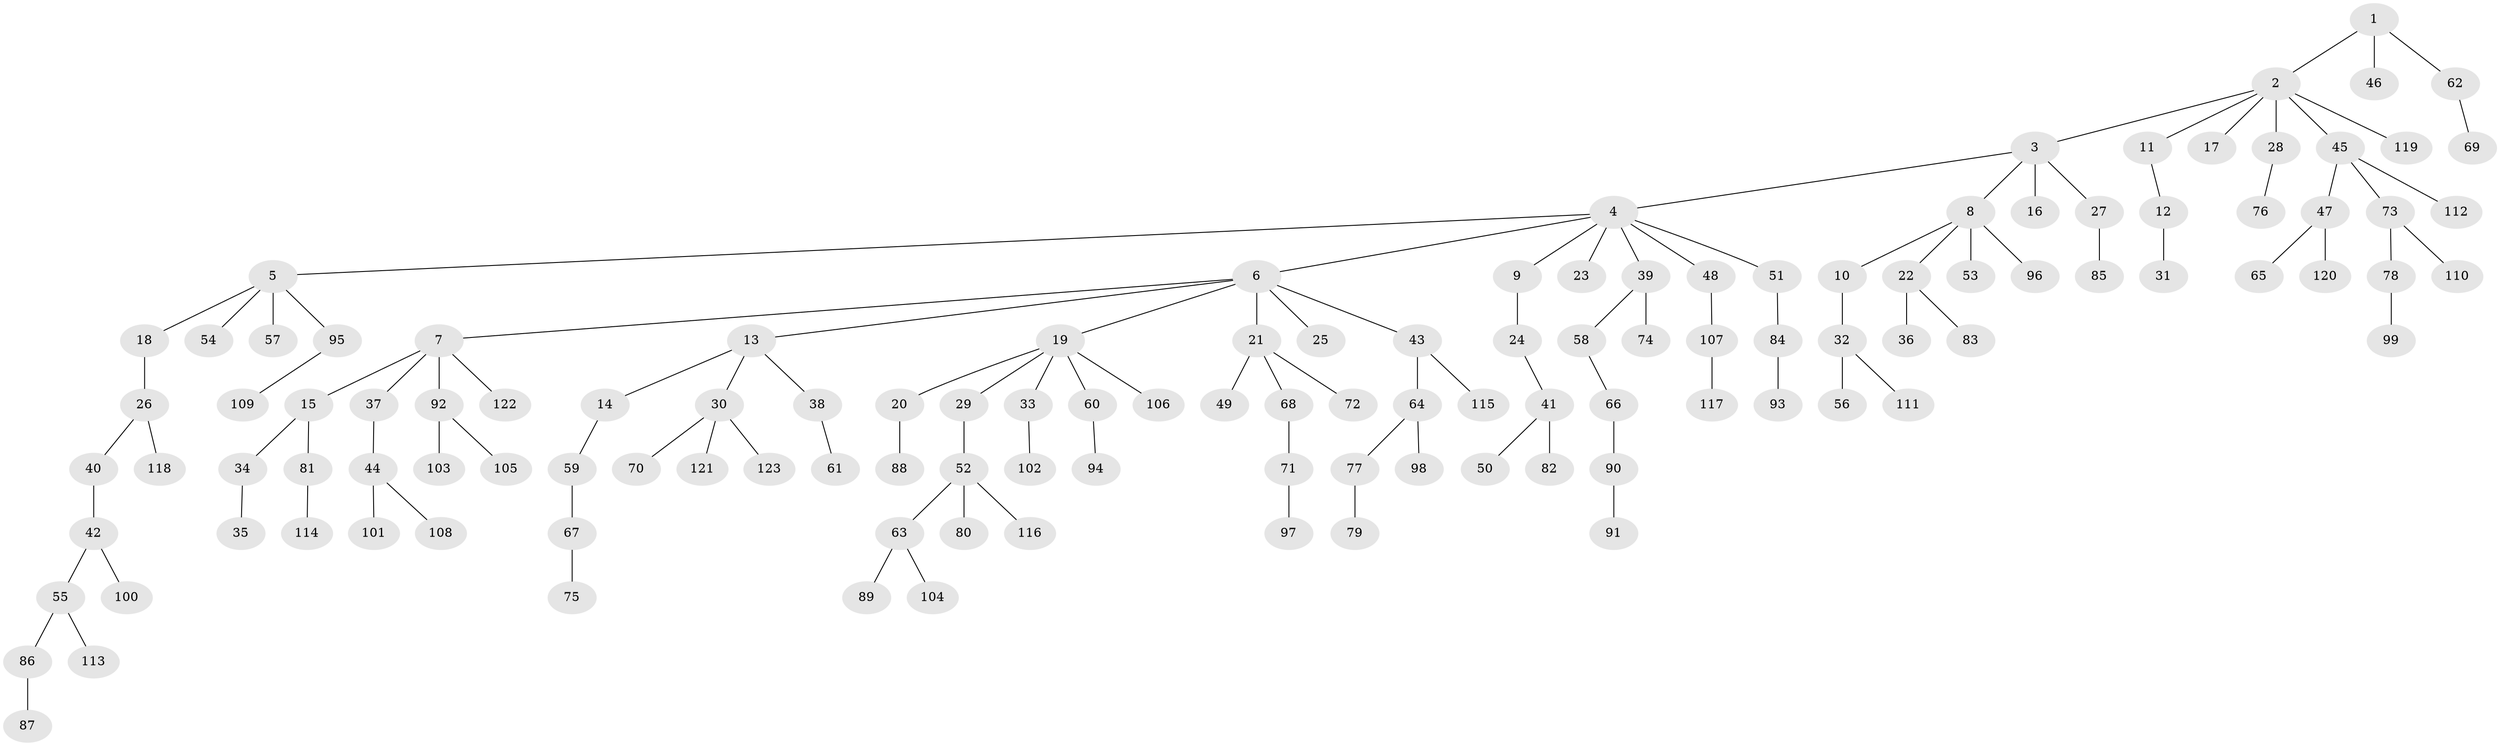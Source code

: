 // coarse degree distribution, {2: 0.3448275862068966, 6: 0.022988505747126436, 4: 0.08045977011494253, 7: 0.011494252873563218, 1: 0.4482758620689655, 3: 0.08045977011494253, 5: 0.011494252873563218}
// Generated by graph-tools (version 1.1) at 2025/51/03/04/25 22:51:47]
// undirected, 123 vertices, 122 edges
graph export_dot {
  node [color=gray90,style=filled];
  1;
  2;
  3;
  4;
  5;
  6;
  7;
  8;
  9;
  10;
  11;
  12;
  13;
  14;
  15;
  16;
  17;
  18;
  19;
  20;
  21;
  22;
  23;
  24;
  25;
  26;
  27;
  28;
  29;
  30;
  31;
  32;
  33;
  34;
  35;
  36;
  37;
  38;
  39;
  40;
  41;
  42;
  43;
  44;
  45;
  46;
  47;
  48;
  49;
  50;
  51;
  52;
  53;
  54;
  55;
  56;
  57;
  58;
  59;
  60;
  61;
  62;
  63;
  64;
  65;
  66;
  67;
  68;
  69;
  70;
  71;
  72;
  73;
  74;
  75;
  76;
  77;
  78;
  79;
  80;
  81;
  82;
  83;
  84;
  85;
  86;
  87;
  88;
  89;
  90;
  91;
  92;
  93;
  94;
  95;
  96;
  97;
  98;
  99;
  100;
  101;
  102;
  103;
  104;
  105;
  106;
  107;
  108;
  109;
  110;
  111;
  112;
  113;
  114;
  115;
  116;
  117;
  118;
  119;
  120;
  121;
  122;
  123;
  1 -- 2;
  1 -- 46;
  1 -- 62;
  2 -- 3;
  2 -- 11;
  2 -- 17;
  2 -- 28;
  2 -- 45;
  2 -- 119;
  3 -- 4;
  3 -- 8;
  3 -- 16;
  3 -- 27;
  4 -- 5;
  4 -- 6;
  4 -- 9;
  4 -- 23;
  4 -- 39;
  4 -- 48;
  4 -- 51;
  5 -- 18;
  5 -- 54;
  5 -- 57;
  5 -- 95;
  6 -- 7;
  6 -- 13;
  6 -- 19;
  6 -- 21;
  6 -- 25;
  6 -- 43;
  7 -- 15;
  7 -- 37;
  7 -- 92;
  7 -- 122;
  8 -- 10;
  8 -- 22;
  8 -- 53;
  8 -- 96;
  9 -- 24;
  10 -- 32;
  11 -- 12;
  12 -- 31;
  13 -- 14;
  13 -- 30;
  13 -- 38;
  14 -- 59;
  15 -- 34;
  15 -- 81;
  18 -- 26;
  19 -- 20;
  19 -- 29;
  19 -- 33;
  19 -- 60;
  19 -- 106;
  20 -- 88;
  21 -- 49;
  21 -- 68;
  21 -- 72;
  22 -- 36;
  22 -- 83;
  24 -- 41;
  26 -- 40;
  26 -- 118;
  27 -- 85;
  28 -- 76;
  29 -- 52;
  30 -- 70;
  30 -- 121;
  30 -- 123;
  32 -- 56;
  32 -- 111;
  33 -- 102;
  34 -- 35;
  37 -- 44;
  38 -- 61;
  39 -- 58;
  39 -- 74;
  40 -- 42;
  41 -- 50;
  41 -- 82;
  42 -- 55;
  42 -- 100;
  43 -- 64;
  43 -- 115;
  44 -- 101;
  44 -- 108;
  45 -- 47;
  45 -- 73;
  45 -- 112;
  47 -- 65;
  47 -- 120;
  48 -- 107;
  51 -- 84;
  52 -- 63;
  52 -- 80;
  52 -- 116;
  55 -- 86;
  55 -- 113;
  58 -- 66;
  59 -- 67;
  60 -- 94;
  62 -- 69;
  63 -- 89;
  63 -- 104;
  64 -- 77;
  64 -- 98;
  66 -- 90;
  67 -- 75;
  68 -- 71;
  71 -- 97;
  73 -- 78;
  73 -- 110;
  77 -- 79;
  78 -- 99;
  81 -- 114;
  84 -- 93;
  86 -- 87;
  90 -- 91;
  92 -- 103;
  92 -- 105;
  95 -- 109;
  107 -- 117;
}
